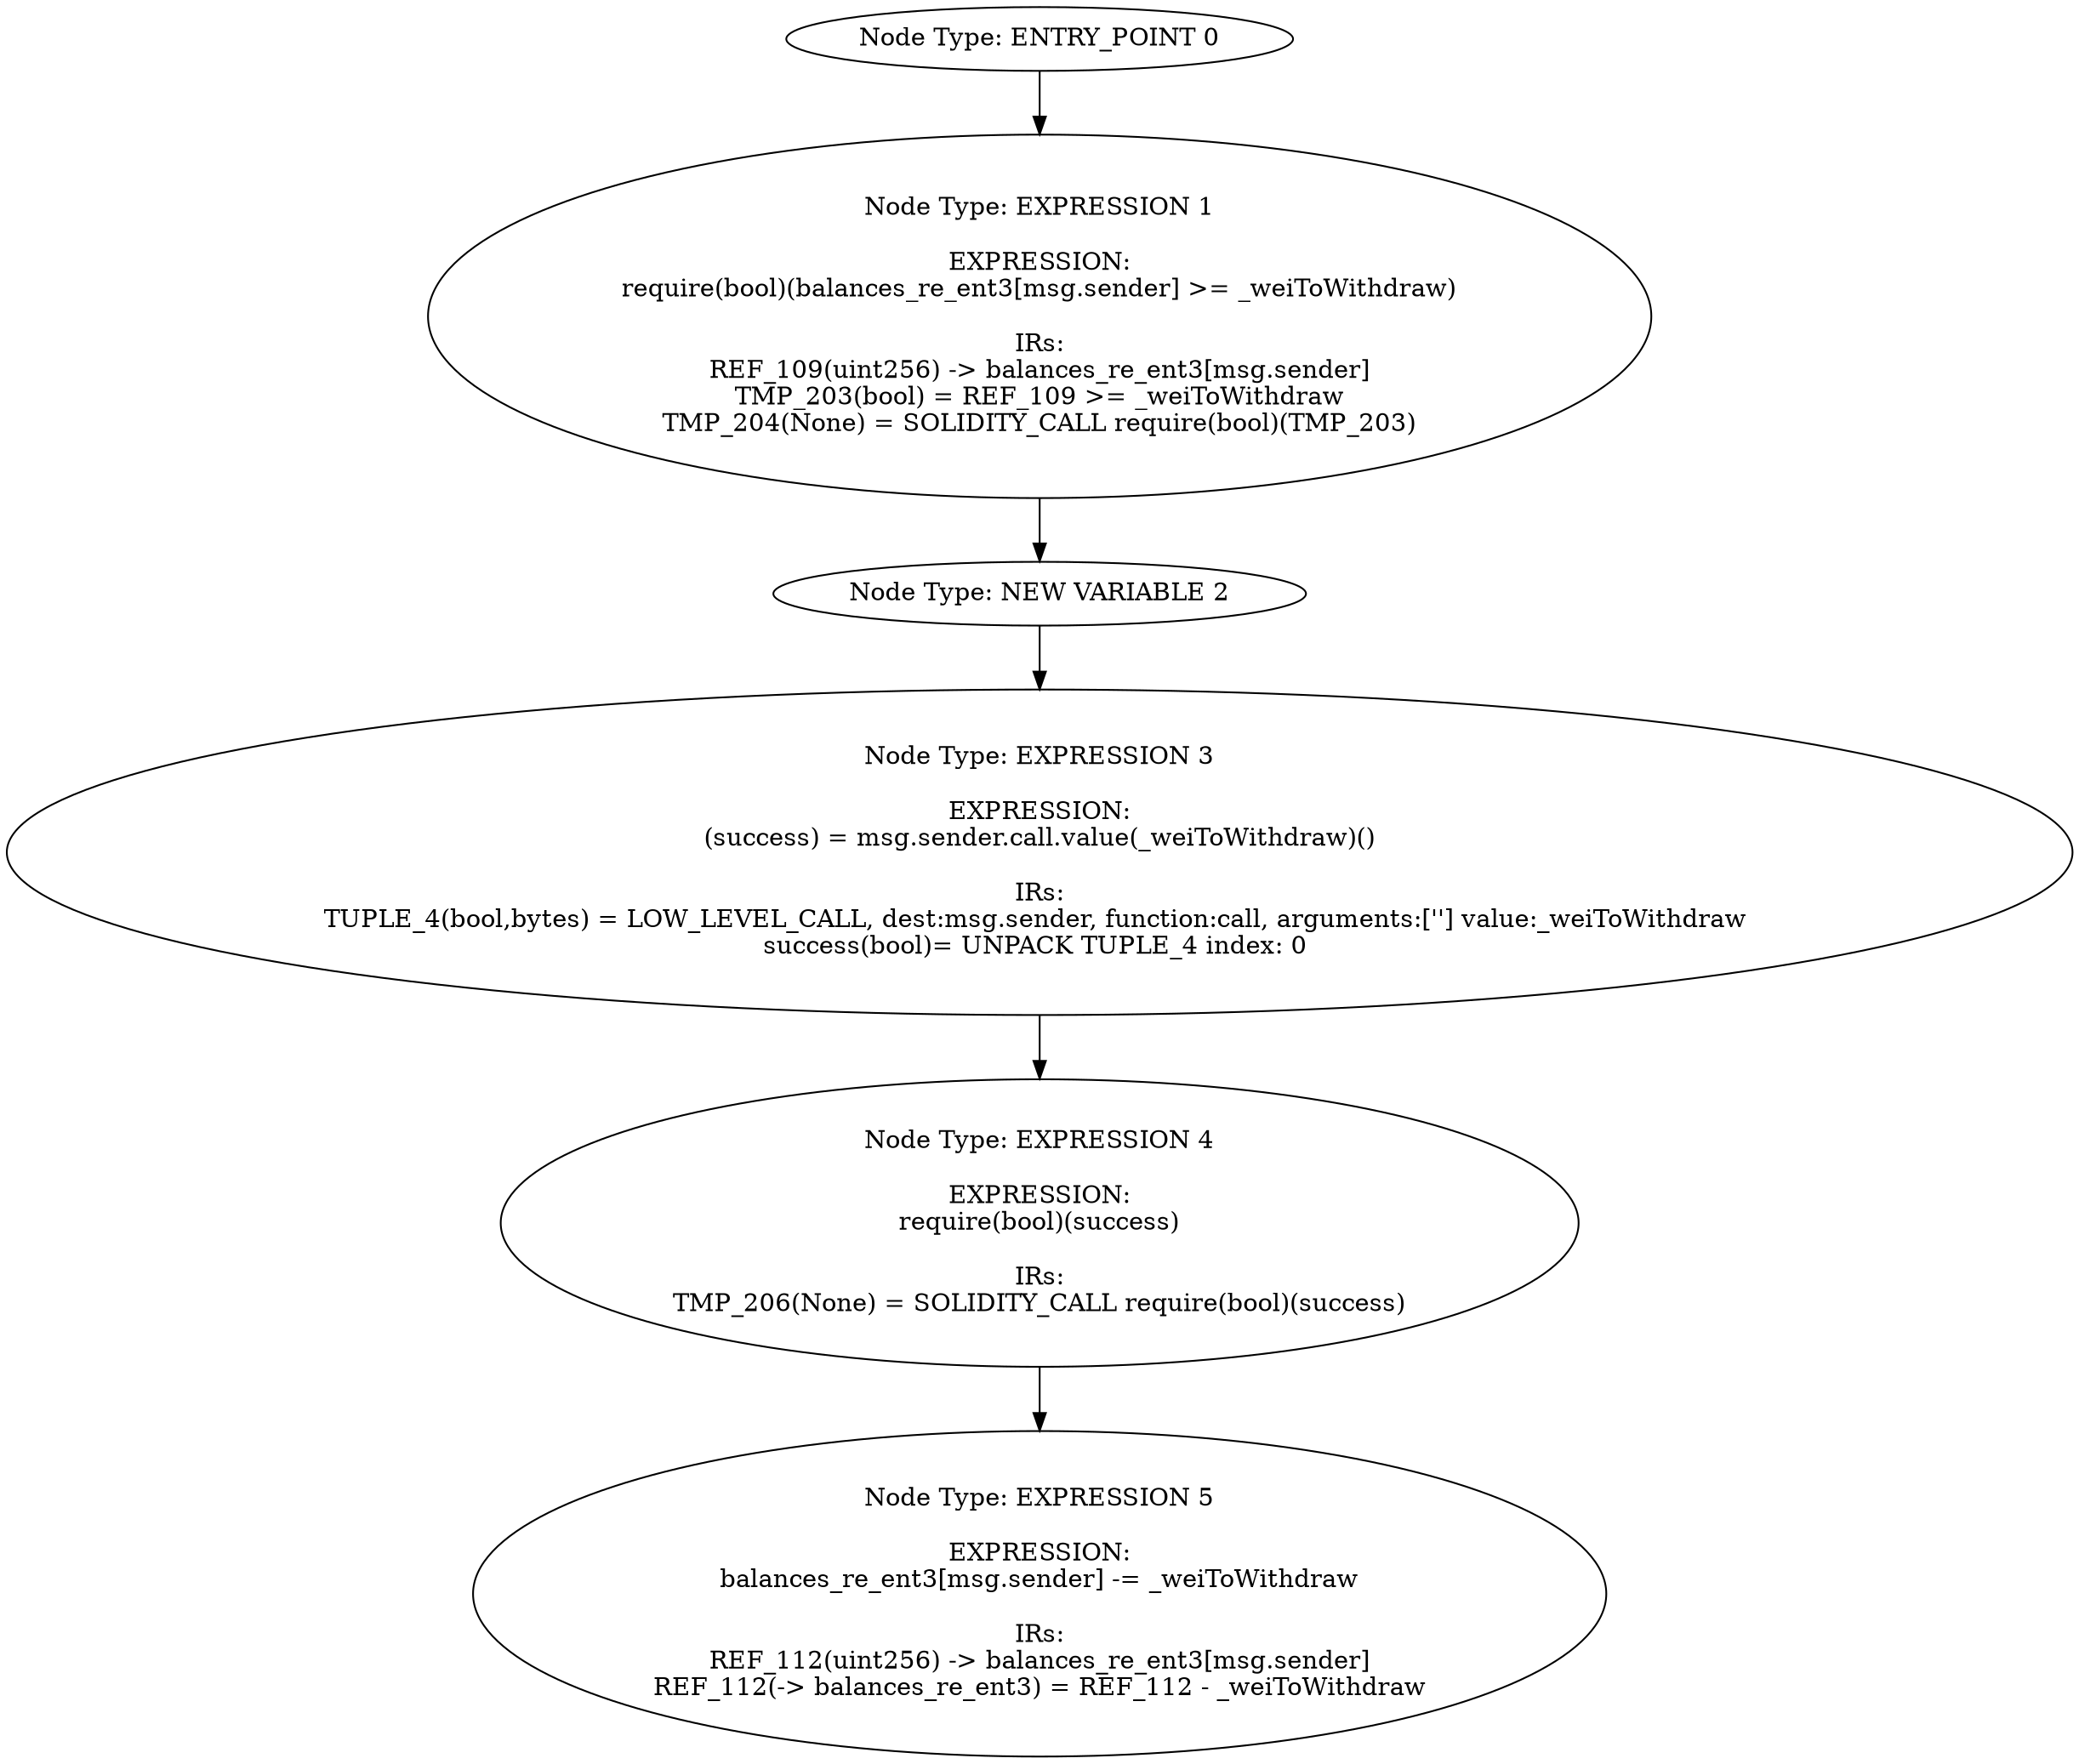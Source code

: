 digraph{
0[label="Node Type: ENTRY_POINT 0
"];
0->1;
1[label="Node Type: EXPRESSION 1

EXPRESSION:
require(bool)(balances_re_ent3[msg.sender] >= _weiToWithdraw)

IRs:
REF_109(uint256) -> balances_re_ent3[msg.sender]
TMP_203(bool) = REF_109 >= _weiToWithdraw
TMP_204(None) = SOLIDITY_CALL require(bool)(TMP_203)"];
1->2;
2[label="Node Type: NEW VARIABLE 2
"];
2->3;
3[label="Node Type: EXPRESSION 3

EXPRESSION:
(success) = msg.sender.call.value(_weiToWithdraw)()

IRs:
TUPLE_4(bool,bytes) = LOW_LEVEL_CALL, dest:msg.sender, function:call, arguments:[''] value:_weiToWithdraw 
success(bool)= UNPACK TUPLE_4 index: 0 "];
3->4;
4[label="Node Type: EXPRESSION 4

EXPRESSION:
require(bool)(success)

IRs:
TMP_206(None) = SOLIDITY_CALL require(bool)(success)"];
4->5;
5[label="Node Type: EXPRESSION 5

EXPRESSION:
balances_re_ent3[msg.sender] -= _weiToWithdraw

IRs:
REF_112(uint256) -> balances_re_ent3[msg.sender]
REF_112(-> balances_re_ent3) = REF_112 - _weiToWithdraw"];
}
